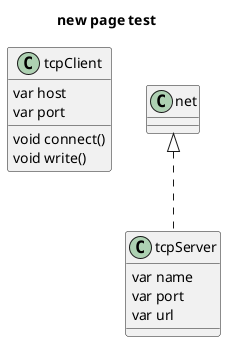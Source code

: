 @startuml
title new page test
class tcpClient {
    var host
    var port
    void connect()
    void write()
}

class net {

}

class tcpServer implements net {
    var name
    var port
    var url

}
@enduml